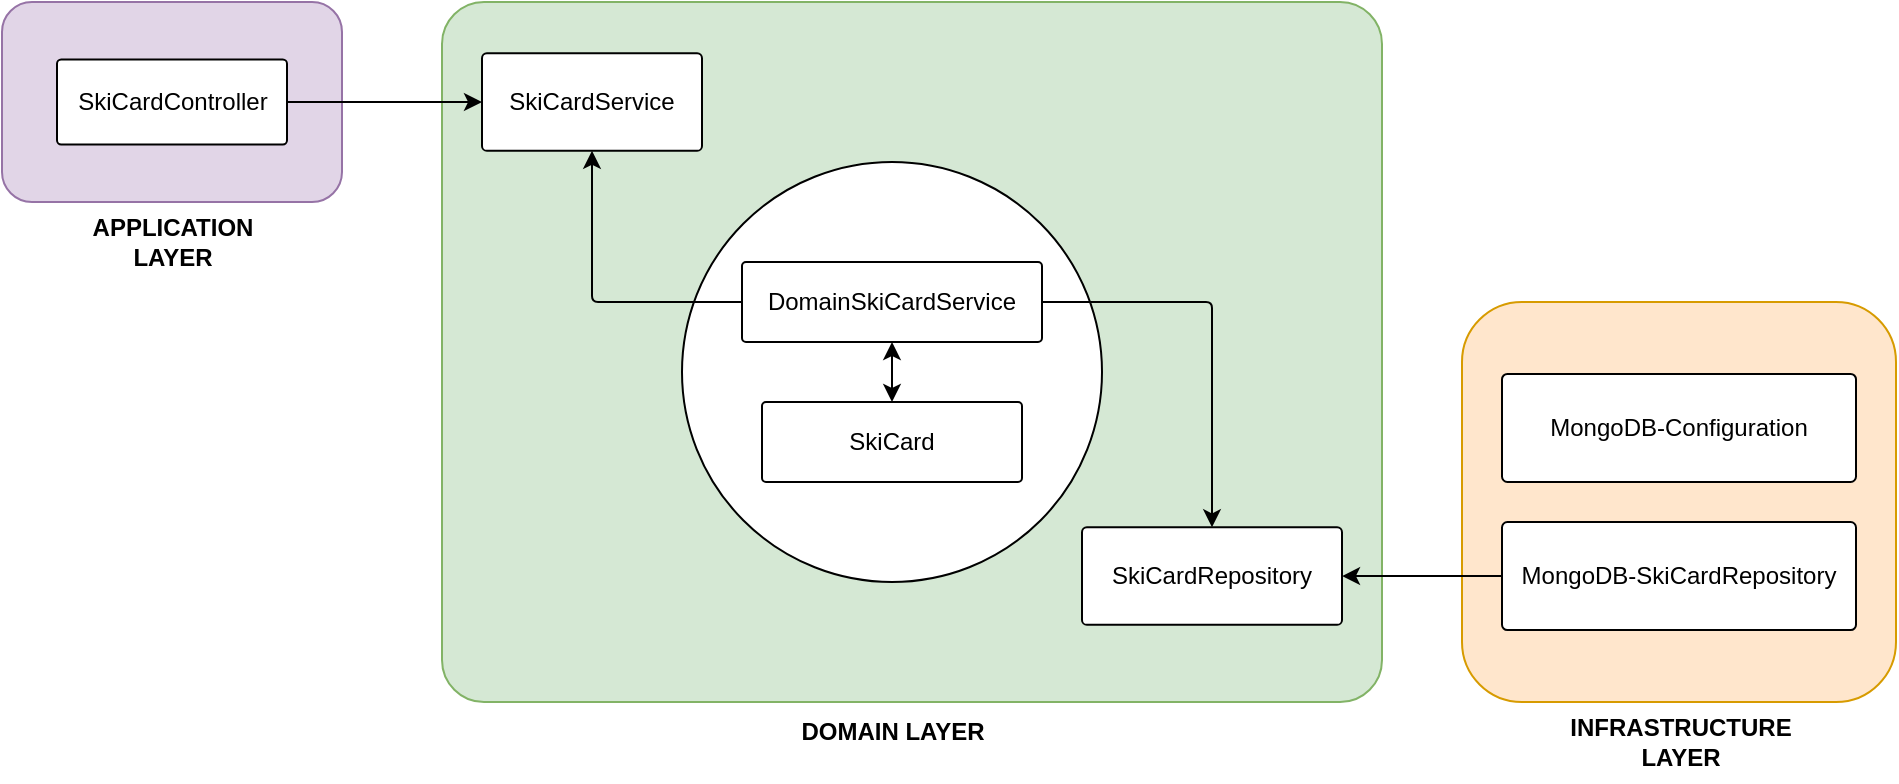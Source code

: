 <mxfile version="21.0.2" type="github">
  <diagram name="Page-1" id="QRmHJ6iHzO00rc9vlyTe">
    <mxGraphModel dx="1434" dy="754" grid="1" gridSize="10" guides="1" tooltips="1" connect="1" arrows="1" fold="1" page="1" pageScale="1" pageWidth="827" pageHeight="1169" math="0" shadow="0">
      <root>
        <mxCell id="0" />
        <mxCell id="1" parent="0" />
        <mxCell id="OwM5nRd2aYFXtAROT-jK-1" value="" style="rounded=1;whiteSpace=wrap;html=1;fillColor=#e1d5e7;strokeColor=#9673a6;" vertex="1" parent="1">
          <mxGeometry x="90" y="140" width="170" height="100" as="geometry" />
        </mxCell>
        <mxCell id="OwM5nRd2aYFXtAROT-jK-2" value="SkiCardController" style="rounded=1;whiteSpace=wrap;html=1;imageHeight=24;arcSize=5;" vertex="1" parent="1">
          <mxGeometry x="117.5" y="168.75" width="115" height="42.5" as="geometry" />
        </mxCell>
        <mxCell id="OwM5nRd2aYFXtAROT-jK-3" value="&lt;div&gt;&lt;b&gt;APPLICATION&lt;/b&gt;&lt;/div&gt;&lt;div&gt;&lt;b&gt;LAYER&lt;br&gt;&lt;/b&gt;&lt;/div&gt;" style="text;html=1;align=center;verticalAlign=middle;resizable=0;points=[];autosize=1;strokeColor=none;fillColor=none;" vertex="1" parent="1">
          <mxGeometry x="125" y="240" width="100" height="40" as="geometry" />
        </mxCell>
        <mxCell id="OwM5nRd2aYFXtAROT-jK-4" value="" style="rounded=1;whiteSpace=wrap;html=1;fillColor=#d5e8d4;strokeColor=#82b366;arcSize=6;" vertex="1" parent="1">
          <mxGeometry x="310" y="140" width="470" height="350" as="geometry" />
        </mxCell>
        <mxCell id="OwM5nRd2aYFXtAROT-jK-5" value="" style="rounded=1;whiteSpace=wrap;html=1;fillColor=#ffe6cc;strokeColor=#d79b00;" vertex="1" parent="1">
          <mxGeometry x="820" y="290" width="217" height="200" as="geometry" />
        </mxCell>
        <mxCell id="OwM5nRd2aYFXtAROT-jK-6" value="SkiCardService" style="rounded=1;whiteSpace=wrap;html=1;arcSize=5;" vertex="1" parent="1">
          <mxGeometry x="330" y="165.63" width="110" height="48.75" as="geometry" />
        </mxCell>
        <mxCell id="OwM5nRd2aYFXtAROT-jK-7" value="" style="ellipse;whiteSpace=wrap;html=1;aspect=fixed;" vertex="1" parent="1">
          <mxGeometry x="430" y="220" width="210" height="210" as="geometry" />
        </mxCell>
        <mxCell id="OwM5nRd2aYFXtAROT-jK-8" value="&lt;div&gt;DomainSkiCardService&lt;br&gt;&lt;/div&gt;" style="rounded=1;whiteSpace=wrap;html=1;arcSize=5;" vertex="1" parent="1">
          <mxGeometry x="460" y="270" width="150" height="40" as="geometry" />
        </mxCell>
        <mxCell id="OwM5nRd2aYFXtAROT-jK-9" value="&lt;b&gt;DOMAIN LAYER&lt;/b&gt;" style="text;html=1;align=center;verticalAlign=middle;resizable=0;points=[];autosize=1;strokeColor=none;fillColor=none;" vertex="1" parent="1">
          <mxGeometry x="480" y="490" width="110" height="30" as="geometry" />
        </mxCell>
        <mxCell id="OwM5nRd2aYFXtAROT-jK-10" value="SkiCard" style="rounded=1;whiteSpace=wrap;html=1;arcSize=5;" vertex="1" parent="1">
          <mxGeometry x="470" y="340" width="130" height="40" as="geometry" />
        </mxCell>
        <mxCell id="OwM5nRd2aYFXtAROT-jK-11" value="SkiCardRepository" style="rounded=1;whiteSpace=wrap;html=1;arcSize=5;" vertex="1" parent="1">
          <mxGeometry x="630" y="402.66" width="130" height="48.75" as="geometry" />
        </mxCell>
        <mxCell id="OwM5nRd2aYFXtAROT-jK-12" value="" style="endArrow=classic;startArrow=classic;html=1;rounded=0;exitX=0.5;exitY=0;exitDx=0;exitDy=0;entryX=0.5;entryY=1;entryDx=0;entryDy=0;" edge="1" parent="1" source="OwM5nRd2aYFXtAROT-jK-10" target="OwM5nRd2aYFXtAROT-jK-8">
          <mxGeometry width="50" height="50" relative="1" as="geometry">
            <mxPoint x="490" y="360" as="sourcePoint" />
            <mxPoint x="540" y="310" as="targetPoint" />
          </mxGeometry>
        </mxCell>
        <mxCell id="OwM5nRd2aYFXtAROT-jK-13" value="" style="endArrow=classic;html=1;rounded=1;exitX=0;exitY=0.5;exitDx=0;exitDy=0;edgeStyle=orthogonalEdgeStyle;arcSize=6;entryX=0.5;entryY=1;entryDx=0;entryDy=0;elbow=vertical;" edge="1" parent="1" source="OwM5nRd2aYFXtAROT-jK-8" target="OwM5nRd2aYFXtAROT-jK-6">
          <mxGeometry width="50" height="50" relative="1" as="geometry">
            <mxPoint x="380" y="300" as="sourcePoint" />
            <mxPoint x="385" y="220" as="targetPoint" />
          </mxGeometry>
        </mxCell>
        <mxCell id="OwM5nRd2aYFXtAROT-jK-14" value="" style="endArrow=classic;html=1;rounded=1;edgeStyle=orthogonalEdgeStyle;arcSize=6;entryX=0.5;entryY=0;entryDx=0;entryDy=0;elbow=vertical;exitX=1;exitY=0.5;exitDx=0;exitDy=0;" edge="1" parent="1" source="OwM5nRd2aYFXtAROT-jK-8" target="OwM5nRd2aYFXtAROT-jK-11">
          <mxGeometry width="50" height="50" relative="1" as="geometry">
            <mxPoint x="480" y="300" as="sourcePoint" />
            <mxPoint x="395" y="221" as="targetPoint" />
          </mxGeometry>
        </mxCell>
        <mxCell id="OwM5nRd2aYFXtAROT-jK-15" value="" style="endArrow=classic;html=1;rounded=0;exitX=1;exitY=0.5;exitDx=0;exitDy=0;entryX=0;entryY=0.5;entryDx=0;entryDy=0;" edge="1" parent="1" source="OwM5nRd2aYFXtAROT-jK-2" target="OwM5nRd2aYFXtAROT-jK-6">
          <mxGeometry width="50" height="50" relative="1" as="geometry">
            <mxPoint x="130" y="370" as="sourcePoint" />
            <mxPoint x="180" y="320" as="targetPoint" />
          </mxGeometry>
        </mxCell>
        <mxCell id="OwM5nRd2aYFXtAROT-jK-16" value="&lt;div&gt;&lt;b&gt;INFRASTRUCTURE&lt;/b&gt;&lt;/div&gt;&lt;div&gt;&lt;b&gt;LAYER&lt;/b&gt;&lt;/div&gt;" style="text;html=1;align=center;verticalAlign=middle;resizable=0;points=[];autosize=1;strokeColor=none;fillColor=none;" vertex="1" parent="1">
          <mxGeometry x="863.5" y="490" width="130" height="40" as="geometry" />
        </mxCell>
        <mxCell id="OwM5nRd2aYFXtAROT-jK-17" value="MongoDB-Configuration " style="rounded=1;whiteSpace=wrap;html=1;arcSize=5;" vertex="1" parent="1">
          <mxGeometry x="840" y="325.94" width="177" height="54.06" as="geometry" />
        </mxCell>
        <mxCell id="OwM5nRd2aYFXtAROT-jK-18" value="MongoDB-SkiCardRepository" style="rounded=1;whiteSpace=wrap;html=1;arcSize=5;" vertex="1" parent="1">
          <mxGeometry x="840" y="400" width="177" height="54.06" as="geometry" />
        </mxCell>
        <mxCell id="OwM5nRd2aYFXtAROT-jK-19" value="" style="endArrow=classic;html=1;rounded=0;entryX=1;entryY=0.5;entryDx=0;entryDy=0;exitX=0;exitY=0.5;exitDx=0;exitDy=0;" edge="1" parent="1" source="OwM5nRd2aYFXtAROT-jK-18" target="OwM5nRd2aYFXtAROT-jK-11">
          <mxGeometry width="50" height="50" relative="1" as="geometry">
            <mxPoint x="680" y="580" as="sourcePoint" />
            <mxPoint x="730" y="530" as="targetPoint" />
          </mxGeometry>
        </mxCell>
      </root>
    </mxGraphModel>
  </diagram>
</mxfile>
